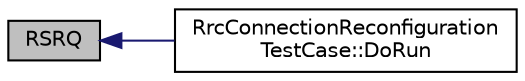 digraph "RSRQ"
{
  edge [fontname="Helvetica",fontsize="10",labelfontname="Helvetica",labelfontsize="10"];
  node [fontname="Helvetica",fontsize="10",shape=record];
  rankdir="LR";
  Node1 [label="RSRQ",height=0.2,width=0.4,color="black", fillcolor="grey75", style="filled", fontcolor="black"];
  Node1 -> Node2 [dir="back",color="midnightblue",fontsize="10",style="solid"];
  Node2 [label="RrcConnectionReconfiguration\lTestCase::DoRun",height=0.2,width=0.4,color="black", fillcolor="white", style="filled",URL="$db/df4/classRrcConnectionReconfigurationTestCase.html#a2b89d71bea1fac367654a314ffb228a8",tooltip="Implementation to actually run this TestCase. "];
}
